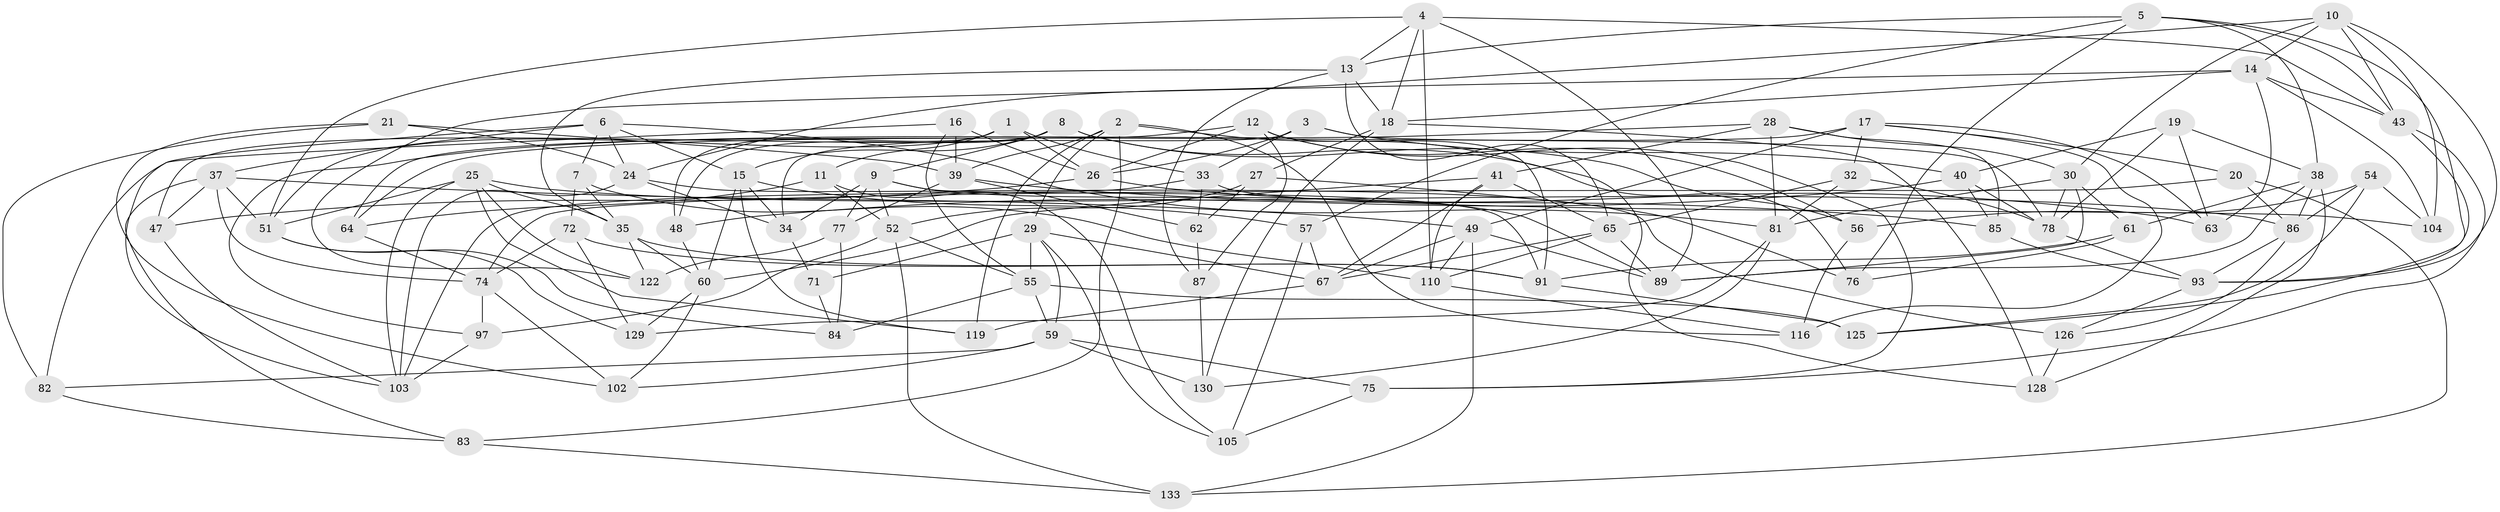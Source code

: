 // original degree distribution, {4: 1.0}
// Generated by graph-tools (version 1.1) at 2025/42/03/06/25 10:42:23]
// undirected, 87 vertices, 217 edges
graph export_dot {
graph [start="1"]
  node [color=gray90,style=filled];
  1 [super="+90"];
  2 [super="+69"];
  3 [super="+45"];
  4 [super="+22"];
  5 [super="+23"];
  6 [super="+42"];
  7;
  8 [super="+94"];
  9 [super="+46"];
  10 [super="+113"];
  11;
  12 [super="+114"];
  13 [super="+79"];
  14 [super="+66"];
  15 [super="+44"];
  16;
  17 [super="+73"];
  18 [super="+31"];
  19;
  20;
  21;
  24 [super="+106"];
  25 [super="+50"];
  26 [super="+123"];
  27;
  28 [super="+127"];
  29 [super="+80"];
  30 [super="+36"];
  32;
  33 [super="+109"];
  34 [super="+120"];
  35 [super="+115"];
  37 [super="+107"];
  38 [super="+99"];
  39 [super="+101"];
  40 [super="+132"];
  41 [super="+70"];
  43 [super="+53"];
  47;
  48;
  49 [super="+112"];
  51 [super="+58"];
  52 [super="+100"];
  54;
  55 [super="+96"];
  56;
  57;
  59 [super="+131"];
  60 [super="+88"];
  61;
  62;
  63;
  64;
  65 [super="+68"];
  67 [super="+124"];
  71;
  72;
  74 [super="+98"];
  75;
  76;
  77;
  78 [super="+121"];
  81 [super="+111"];
  82;
  83;
  84;
  85;
  86 [super="+108"];
  87;
  89 [super="+95"];
  91 [super="+92"];
  93 [super="+134"];
  97;
  102;
  103 [super="+118"];
  104;
  105;
  110 [super="+117"];
  116;
  119;
  122;
  125;
  126;
  128;
  129;
  130;
  133;
  1 -- 26;
  1 -- 33 [weight=2];
  1 -- 51;
  1 -- 48;
  1 -- 11;
  2 -- 83;
  2 -- 116;
  2 -- 39;
  2 -- 128;
  2 -- 119;
  2 -- 29;
  3 -- 34;
  3 -- 40 [weight=2];
  3 -- 78;
  3 -- 33;
  3 -- 26;
  4 -- 110;
  4 -- 43;
  4 -- 18;
  4 -- 89;
  4 -- 13;
  4 -- 51;
  5 -- 76;
  5 -- 38;
  5 -- 93;
  5 -- 57;
  5 -- 43;
  5 -- 13;
  6 -- 24;
  6 -- 7;
  6 -- 81;
  6 -- 103;
  6 -- 15;
  6 -- 37;
  7 -- 72;
  7 -- 110;
  7 -- 35;
  8 -- 15;
  8 -- 47;
  8 -- 9;
  8 -- 48;
  8 -- 56;
  8 -- 76;
  9 -- 52;
  9 -- 89;
  9 -- 91;
  9 -- 77;
  9 -- 34;
  10 -- 30;
  10 -- 43;
  10 -- 24;
  10 -- 104;
  10 -- 93;
  10 -- 14;
  11 -- 64;
  11 -- 105;
  11 -- 52;
  12 -- 56;
  12 -- 75;
  12 -- 91;
  12 -- 64;
  12 -- 87;
  12 -- 26;
  13 -- 18;
  13 -- 87;
  13 -- 65;
  13 -- 35;
  14 -- 43;
  14 -- 104;
  14 -- 63;
  14 -- 18;
  14 -- 122;
  15 -- 119;
  15 -- 57;
  15 -- 34;
  15 -- 60;
  16 -- 55;
  16 -- 26;
  16 -- 82;
  16 -- 39;
  17 -- 116;
  17 -- 63;
  17 -- 49;
  17 -- 64;
  17 -- 32;
  17 -- 20;
  18 -- 27;
  18 -- 128;
  18 -- 130;
  19 -- 63;
  19 -- 78;
  19 -- 40;
  19 -- 38;
  20 -- 133;
  20 -- 74;
  20 -- 86;
  21 -- 82;
  21 -- 102;
  21 -- 39;
  21 -- 24;
  24 -- 103;
  24 -- 34;
  24 -- 126;
  25 -- 35;
  25 -- 119;
  25 -- 86;
  25 -- 122;
  25 -- 51;
  25 -- 103;
  26 -- 47;
  26 -- 63;
  27 -- 62;
  27 -- 52;
  27 -- 76;
  28 -- 97;
  28 -- 41 [weight=2];
  28 -- 81;
  28 -- 85;
  28 -- 30;
  29 -- 71;
  29 -- 105;
  29 -- 59;
  29 -- 67;
  29 -- 55;
  30 -- 89;
  30 -- 78;
  30 -- 81;
  30 -- 61;
  32 -- 78;
  32 -- 81;
  32 -- 65;
  33 -- 104;
  33 -- 62;
  33 -- 103;
  34 -- 71 [weight=2];
  35 -- 91;
  35 -- 122;
  35 -- 60;
  37 -- 47;
  37 -- 83;
  37 -- 51;
  37 -- 49;
  37 -- 74;
  38 -- 89;
  38 -- 86;
  38 -- 61;
  38 -- 128;
  39 -- 85;
  39 -- 77;
  39 -- 62;
  40 -- 48;
  40 -- 85;
  40 -- 78;
  41 -- 65;
  41 -- 67;
  41 -- 110;
  41 -- 60;
  43 -- 125;
  43 -- 75;
  47 -- 103;
  48 -- 60;
  49 -- 110;
  49 -- 89;
  49 -- 133;
  49 -- 67;
  51 -- 84;
  51 -- 129;
  52 -- 97;
  52 -- 133;
  52 -- 55;
  54 -- 56;
  54 -- 86;
  54 -- 104;
  54 -- 125;
  55 -- 84;
  55 -- 125;
  55 -- 59;
  56 -- 116;
  57 -- 67;
  57 -- 105;
  59 -- 82;
  59 -- 130;
  59 -- 75;
  59 -- 102;
  60 -- 129;
  60 -- 102;
  61 -- 91;
  61 -- 76;
  62 -- 87;
  64 -- 74;
  65 -- 110;
  65 -- 67;
  65 -- 89;
  67 -- 119;
  71 -- 84;
  72 -- 74;
  72 -- 129;
  72 -- 91;
  74 -- 102;
  74 -- 97;
  75 -- 105;
  77 -- 84;
  77 -- 122;
  78 -- 93;
  81 -- 129;
  81 -- 130;
  82 -- 83;
  83 -- 133;
  85 -- 93;
  86 -- 93;
  86 -- 126;
  87 -- 130;
  91 -- 125;
  93 -- 126;
  97 -- 103;
  110 -- 116;
  126 -- 128;
}
